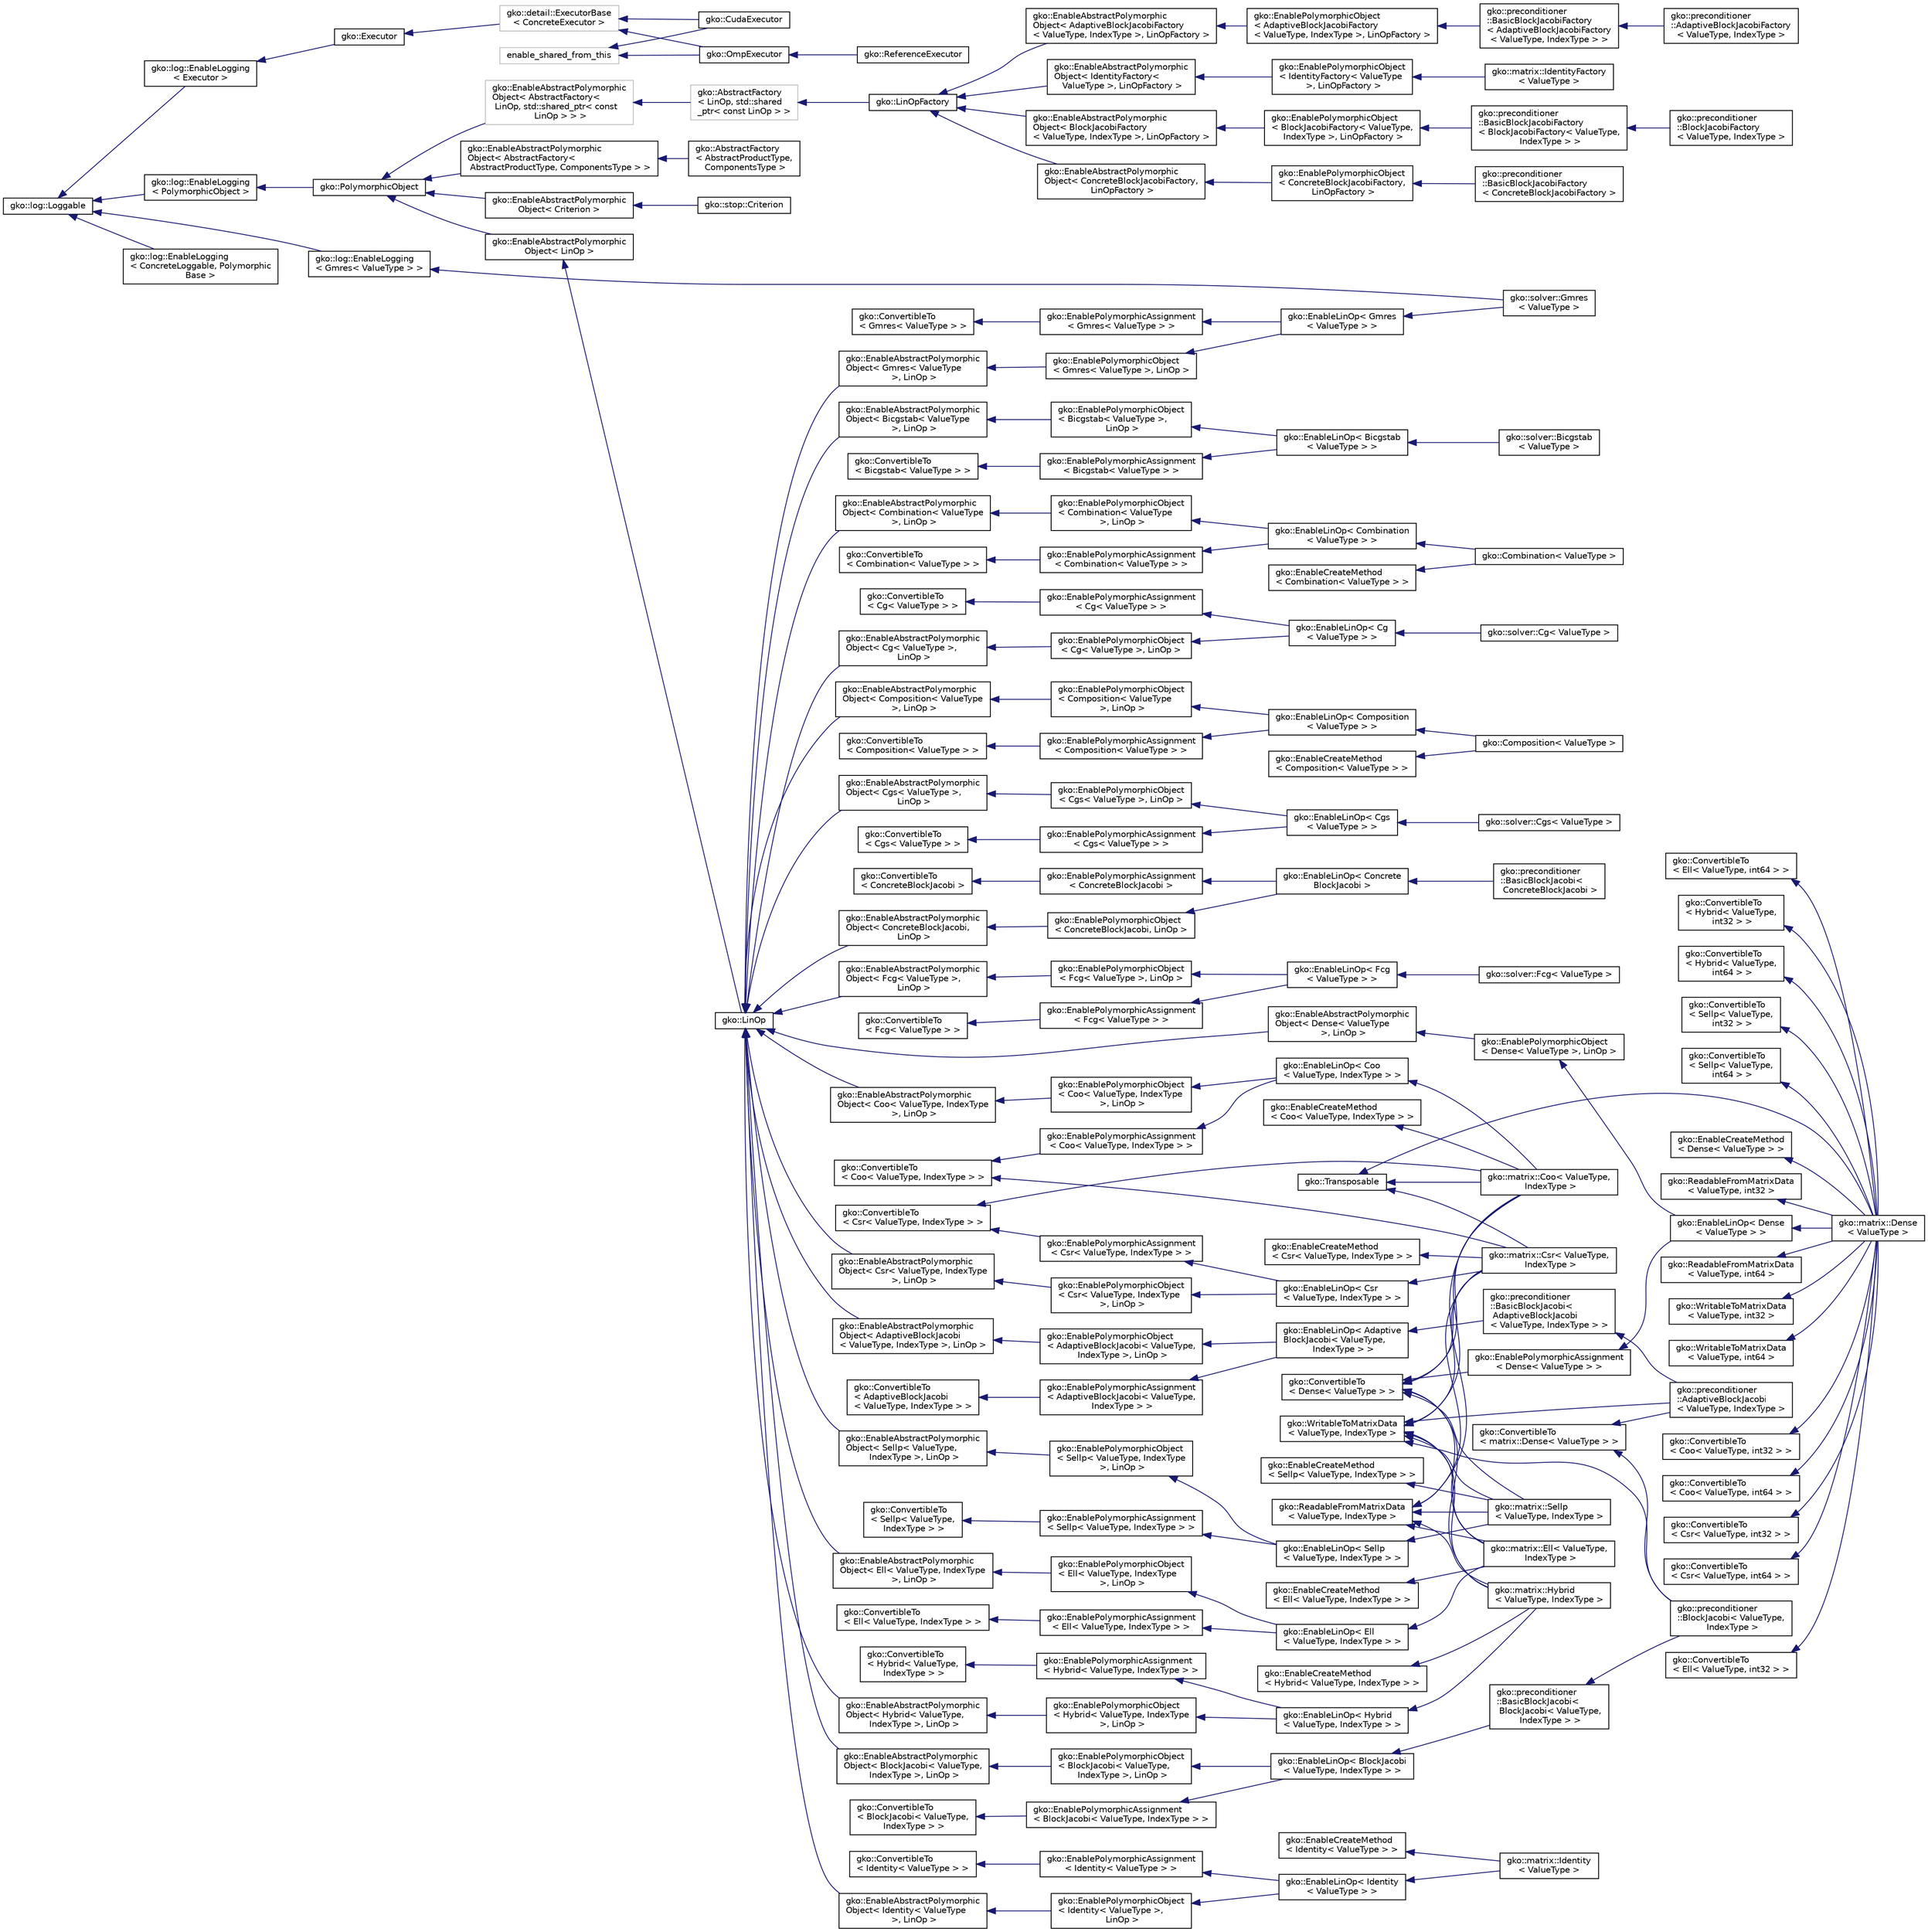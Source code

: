 digraph "Graphical Class Hierarchy"
{
 // INTERACTIVE_SVG=YES
  edge [fontname="Helvetica",fontsize="10",labelfontname="Helvetica",labelfontsize="10"];
  node [fontname="Helvetica",fontsize="10",shape=record];
  rankdir="LR";
  Node1 [label="gko::ConvertibleTo\l\< AdaptiveBlockJacobi\l\< ValueType, IndexType \> \>",height=0.2,width=0.4,color="black", fillcolor="white", style="filled",URL="$classgko_1_1ConvertibleTo.html"];
  Node1 -> Node2 [dir="back",color="midnightblue",fontsize="10",style="solid",fontname="Helvetica"];
  Node2 [label="gko::EnablePolymorphicAssignment\l\< AdaptiveBlockJacobi\< ValueType,\l IndexType \> \>",height=0.2,width=0.4,color="black", fillcolor="white", style="filled",URL="$classgko_1_1EnablePolymorphicAssignment.html"];
  Node2 -> Node3 [dir="back",color="midnightblue",fontsize="10",style="solid",fontname="Helvetica"];
  Node3 [label="gko::EnableLinOp\< Adaptive\lBlockJacobi\< ValueType,\l IndexType \> \>",height=0.2,width=0.4,color="black", fillcolor="white", style="filled",URL="$classgko_1_1EnableLinOp.html"];
  Node3 -> Node4 [dir="back",color="midnightblue",fontsize="10",style="solid",fontname="Helvetica"];
  Node4 [label="gko::preconditioner\l::BasicBlockJacobi\<\l AdaptiveBlockJacobi\l\< ValueType, IndexType \> \>",height=0.2,width=0.4,color="black", fillcolor="white", style="filled",URL="$classgko_1_1preconditioner_1_1BasicBlockJacobi.html"];
  Node4 -> Node5 [dir="back",color="midnightblue",fontsize="10",style="solid",fontname="Helvetica"];
  Node5 [label="gko::preconditioner\l::AdaptiveBlockJacobi\l\< ValueType, IndexType \>",height=0.2,width=0.4,color="black", fillcolor="white", style="filled",URL="$classgko_1_1preconditioner_1_1AdaptiveBlockJacobi.html",tooltip="A block-Jacobi preconditioner is a block-diagonal linear operator, obtained by inverting the diagonal..."];
  Node6 [label="gko::ConvertibleTo\l\< Bicgstab\< ValueType \> \>",height=0.2,width=0.4,color="black", fillcolor="white", style="filled",URL="$classgko_1_1ConvertibleTo.html"];
  Node6 -> Node7 [dir="back",color="midnightblue",fontsize="10",style="solid",fontname="Helvetica"];
  Node7 [label="gko::EnablePolymorphicAssignment\l\< Bicgstab\< ValueType \> \>",height=0.2,width=0.4,color="black", fillcolor="white", style="filled",URL="$classgko_1_1EnablePolymorphicAssignment.html"];
  Node7 -> Node8 [dir="back",color="midnightblue",fontsize="10",style="solid",fontname="Helvetica"];
  Node8 [label="gko::EnableLinOp\< Bicgstab\l\< ValueType \> \>",height=0.2,width=0.4,color="black", fillcolor="white", style="filled",URL="$classgko_1_1EnableLinOp.html"];
  Node8 -> Node9 [dir="back",color="midnightblue",fontsize="10",style="solid",fontname="Helvetica"];
  Node9 [label="gko::solver::Bicgstab\l\< ValueType \>",height=0.2,width=0.4,color="black", fillcolor="white", style="filled",URL="$classgko_1_1solver_1_1Bicgstab.html",tooltip="BiCGSTAB or the Bi-Conjugate Gradient-Stabilized is a Krylov subspace solver. "];
  Node10 [label="gko::ConvertibleTo\l\< BlockJacobi\< ValueType,\l IndexType \> \>",height=0.2,width=0.4,color="black", fillcolor="white", style="filled",URL="$classgko_1_1ConvertibleTo.html"];
  Node10 -> Node11 [dir="back",color="midnightblue",fontsize="10",style="solid",fontname="Helvetica"];
  Node11 [label="gko::EnablePolymorphicAssignment\l\< BlockJacobi\< ValueType, IndexType \> \>",height=0.2,width=0.4,color="black", fillcolor="white", style="filled",URL="$classgko_1_1EnablePolymorphicAssignment.html"];
  Node11 -> Node12 [dir="back",color="midnightblue",fontsize="10",style="solid",fontname="Helvetica"];
  Node12 [label="gko::EnableLinOp\< BlockJacobi\l\< ValueType, IndexType \> \>",height=0.2,width=0.4,color="black", fillcolor="white", style="filled",URL="$classgko_1_1EnableLinOp.html"];
  Node12 -> Node13 [dir="back",color="midnightblue",fontsize="10",style="solid",fontname="Helvetica"];
  Node13 [label="gko::preconditioner\l::BasicBlockJacobi\<\l BlockJacobi\< ValueType,\l IndexType \> \>",height=0.2,width=0.4,color="black", fillcolor="white", style="filled",URL="$classgko_1_1preconditioner_1_1BasicBlockJacobi.html"];
  Node13 -> Node14 [dir="back",color="midnightblue",fontsize="10",style="solid",fontname="Helvetica"];
  Node14 [label="gko::preconditioner\l::BlockJacobi\< ValueType,\l IndexType \>",height=0.2,width=0.4,color="black", fillcolor="white", style="filled",URL="$classgko_1_1preconditioner_1_1BlockJacobi.html",tooltip="A block-Jacobi preconditioner is a block-diagonal linear operator, obtained by inverting the diagonal..."];
  Node15 [label="gko::ConvertibleTo\l\< Cg\< ValueType \> \>",height=0.2,width=0.4,color="black", fillcolor="white", style="filled",URL="$classgko_1_1ConvertibleTo.html"];
  Node15 -> Node16 [dir="back",color="midnightblue",fontsize="10",style="solid",fontname="Helvetica"];
  Node16 [label="gko::EnablePolymorphicAssignment\l\< Cg\< ValueType \> \>",height=0.2,width=0.4,color="black", fillcolor="white", style="filled",URL="$classgko_1_1EnablePolymorphicAssignment.html"];
  Node16 -> Node17 [dir="back",color="midnightblue",fontsize="10",style="solid",fontname="Helvetica"];
  Node17 [label="gko::EnableLinOp\< Cg\l\< ValueType \> \>",height=0.2,width=0.4,color="black", fillcolor="white", style="filled",URL="$classgko_1_1EnableLinOp.html"];
  Node17 -> Node18 [dir="back",color="midnightblue",fontsize="10",style="solid",fontname="Helvetica"];
  Node18 [label="gko::solver::Cg\< ValueType \>",height=0.2,width=0.4,color="black", fillcolor="white", style="filled",URL="$classgko_1_1solver_1_1Cg.html",tooltip="CG or the conjugate gradient method is an iterative type Krylov subspace method which is suitable for..."];
  Node19 [label="gko::ConvertibleTo\l\< Cgs\< ValueType \> \>",height=0.2,width=0.4,color="black", fillcolor="white", style="filled",URL="$classgko_1_1ConvertibleTo.html"];
  Node19 -> Node20 [dir="back",color="midnightblue",fontsize="10",style="solid",fontname="Helvetica"];
  Node20 [label="gko::EnablePolymorphicAssignment\l\< Cgs\< ValueType \> \>",height=0.2,width=0.4,color="black", fillcolor="white", style="filled",URL="$classgko_1_1EnablePolymorphicAssignment.html"];
  Node20 -> Node21 [dir="back",color="midnightblue",fontsize="10",style="solid",fontname="Helvetica"];
  Node21 [label="gko::EnableLinOp\< Cgs\l\< ValueType \> \>",height=0.2,width=0.4,color="black", fillcolor="white", style="filled",URL="$classgko_1_1EnableLinOp.html"];
  Node21 -> Node22 [dir="back",color="midnightblue",fontsize="10",style="solid",fontname="Helvetica"];
  Node22 [label="gko::solver::Cgs\< ValueType \>",height=0.2,width=0.4,color="black", fillcolor="white", style="filled",URL="$classgko_1_1solver_1_1Cgs.html",tooltip="CGS or the conjugate gradient square method is an iterative type Krylov subspace method which is suit..."];
  Node23 [label="gko::ConvertibleTo\l\< Combination\< ValueType \> \>",height=0.2,width=0.4,color="black", fillcolor="white", style="filled",URL="$classgko_1_1ConvertibleTo.html"];
  Node23 -> Node24 [dir="back",color="midnightblue",fontsize="10",style="solid",fontname="Helvetica"];
  Node24 [label="gko::EnablePolymorphicAssignment\l\< Combination\< ValueType \> \>",height=0.2,width=0.4,color="black", fillcolor="white", style="filled",URL="$classgko_1_1EnablePolymorphicAssignment.html"];
  Node24 -> Node25 [dir="back",color="midnightblue",fontsize="10",style="solid",fontname="Helvetica"];
  Node25 [label="gko::EnableLinOp\< Combination\l\< ValueType \> \>",height=0.2,width=0.4,color="black", fillcolor="white", style="filled",URL="$classgko_1_1EnableLinOp.html"];
  Node25 -> Node26 [dir="back",color="midnightblue",fontsize="10",style="solid",fontname="Helvetica"];
  Node26 [label="gko::Combination\< ValueType \>",height=0.2,width=0.4,color="black", fillcolor="white", style="filled",URL="$classgko_1_1Combination.html",tooltip="The Combination class can be used to construct a linear combination of multiple linear operators `c1 ..."];
  Node27 [label="gko::ConvertibleTo\l\< Composition\< ValueType \> \>",height=0.2,width=0.4,color="black", fillcolor="white", style="filled",URL="$classgko_1_1ConvertibleTo.html"];
  Node27 -> Node28 [dir="back",color="midnightblue",fontsize="10",style="solid",fontname="Helvetica"];
  Node28 [label="gko::EnablePolymorphicAssignment\l\< Composition\< ValueType \> \>",height=0.2,width=0.4,color="black", fillcolor="white", style="filled",URL="$classgko_1_1EnablePolymorphicAssignment.html"];
  Node28 -> Node29 [dir="back",color="midnightblue",fontsize="10",style="solid",fontname="Helvetica"];
  Node29 [label="gko::EnableLinOp\< Composition\l\< ValueType \> \>",height=0.2,width=0.4,color="black", fillcolor="white", style="filled",URL="$classgko_1_1EnableLinOp.html"];
  Node29 -> Node30 [dir="back",color="midnightblue",fontsize="10",style="solid",fontname="Helvetica"];
  Node30 [label="gko::Composition\< ValueType \>",height=0.2,width=0.4,color="black", fillcolor="white", style="filled",URL="$classgko_1_1Composition.html",tooltip="The Composition class can be used to compose linear operators op1, op2, ..., opn and obtain the opera..."];
  Node31 [label="gko::ConvertibleTo\l\< ConcreteBlockJacobi \>",height=0.2,width=0.4,color="black", fillcolor="white", style="filled",URL="$classgko_1_1ConvertibleTo.html"];
  Node31 -> Node32 [dir="back",color="midnightblue",fontsize="10",style="solid",fontname="Helvetica"];
  Node32 [label="gko::EnablePolymorphicAssignment\l\< ConcreteBlockJacobi \>",height=0.2,width=0.4,color="black", fillcolor="white", style="filled",URL="$classgko_1_1EnablePolymorphicAssignment.html"];
  Node32 -> Node33 [dir="back",color="midnightblue",fontsize="10",style="solid",fontname="Helvetica"];
  Node33 [label="gko::EnableLinOp\< Concrete\lBlockJacobi \>",height=0.2,width=0.4,color="black", fillcolor="white", style="filled",URL="$classgko_1_1EnableLinOp.html"];
  Node33 -> Node34 [dir="back",color="midnightblue",fontsize="10",style="solid",fontname="Helvetica"];
  Node34 [label="gko::preconditioner\l::BasicBlockJacobi\<\l ConcreteBlockJacobi \>",height=0.2,width=0.4,color="black", fillcolor="white", style="filled",URL="$classgko_1_1preconditioner_1_1BasicBlockJacobi.html",tooltip="This is an intermediate class which implements common methods of block-Jacobi preconditioners. "];
  Node35 [label="gko::ConvertibleTo\l\< Coo\< ValueType, IndexType \> \>",height=0.2,width=0.4,color="black", fillcolor="white", style="filled",URL="$classgko_1_1ConvertibleTo.html"];
  Node35 -> Node36 [dir="back",color="midnightblue",fontsize="10",style="solid",fontname="Helvetica"];
  Node36 [label="gko::EnablePolymorphicAssignment\l\< Coo\< ValueType, IndexType \> \>",height=0.2,width=0.4,color="black", fillcolor="white", style="filled",URL="$classgko_1_1EnablePolymorphicAssignment.html"];
  Node36 -> Node37 [dir="back",color="midnightblue",fontsize="10",style="solid",fontname="Helvetica"];
  Node37 [label="gko::EnableLinOp\< Coo\l\< ValueType, IndexType \> \>",height=0.2,width=0.4,color="black", fillcolor="white", style="filled",URL="$classgko_1_1EnableLinOp.html"];
  Node37 -> Node38 [dir="back",color="midnightblue",fontsize="10",style="solid",fontname="Helvetica"];
  Node38 [label="gko::matrix::Coo\< ValueType,\l IndexType \>",height=0.2,width=0.4,color="black", fillcolor="white", style="filled",URL="$classgko_1_1matrix_1_1Coo.html",tooltip="COO stores a matrix in the coordinate matrix format. "];
  Node35 -> Node39 [dir="back",color="midnightblue",fontsize="10",style="solid",fontname="Helvetica"];
  Node39 [label="gko::matrix::Csr\< ValueType,\l IndexType \>",height=0.2,width=0.4,color="black", fillcolor="white", style="filled",URL="$classgko_1_1matrix_1_1Csr.html",tooltip="CSR is a matrix format which stores only the nonzero coefficients by compressing each row of the matr..."];
  Node40 [label="gko::ConvertibleTo\l\< Coo\< ValueType, int32 \> \>",height=0.2,width=0.4,color="black", fillcolor="white", style="filled",URL="$classgko_1_1ConvertibleTo.html"];
  Node40 -> Node41 [dir="back",color="midnightblue",fontsize="10",style="solid",fontname="Helvetica"];
  Node41 [label="gko::matrix::Dense\l\< ValueType \>",height=0.2,width=0.4,color="black", fillcolor="white", style="filled",URL="$classgko_1_1matrix_1_1Dense.html",tooltip="Dense is a matrix format which explicitly stores all values of the matrix. "];
  Node42 [label="gko::ConvertibleTo\l\< Coo\< ValueType, int64 \> \>",height=0.2,width=0.4,color="black", fillcolor="white", style="filled",URL="$classgko_1_1ConvertibleTo.html"];
  Node42 -> Node41 [dir="back",color="midnightblue",fontsize="10",style="solid",fontname="Helvetica"];
  Node43 [label="gko::ConvertibleTo\l\< Csr\< ValueType, IndexType \> \>",height=0.2,width=0.4,color="black", fillcolor="white", style="filled",URL="$classgko_1_1ConvertibleTo.html"];
  Node43 -> Node44 [dir="back",color="midnightblue",fontsize="10",style="solid",fontname="Helvetica"];
  Node44 [label="gko::EnablePolymorphicAssignment\l\< Csr\< ValueType, IndexType \> \>",height=0.2,width=0.4,color="black", fillcolor="white", style="filled",URL="$classgko_1_1EnablePolymorphicAssignment.html"];
  Node44 -> Node45 [dir="back",color="midnightblue",fontsize="10",style="solid",fontname="Helvetica"];
  Node45 [label="gko::EnableLinOp\< Csr\l\< ValueType, IndexType \> \>",height=0.2,width=0.4,color="black", fillcolor="white", style="filled",URL="$classgko_1_1EnableLinOp.html"];
  Node45 -> Node39 [dir="back",color="midnightblue",fontsize="10",style="solid",fontname="Helvetica"];
  Node43 -> Node38 [dir="back",color="midnightblue",fontsize="10",style="solid",fontname="Helvetica"];
  Node46 [label="gko::ConvertibleTo\l\< Csr\< ValueType, int32 \> \>",height=0.2,width=0.4,color="black", fillcolor="white", style="filled",URL="$classgko_1_1ConvertibleTo.html"];
  Node46 -> Node41 [dir="back",color="midnightblue",fontsize="10",style="solid",fontname="Helvetica"];
  Node47 [label="gko::ConvertibleTo\l\< Csr\< ValueType, int64 \> \>",height=0.2,width=0.4,color="black", fillcolor="white", style="filled",URL="$classgko_1_1ConvertibleTo.html"];
  Node47 -> Node41 [dir="back",color="midnightblue",fontsize="10",style="solid",fontname="Helvetica"];
  Node48 [label="gko::ConvertibleTo\l\< Dense\< ValueType \> \>",height=0.2,width=0.4,color="black", fillcolor="white", style="filled",URL="$classgko_1_1ConvertibleTo.html"];
  Node48 -> Node49 [dir="back",color="midnightblue",fontsize="10",style="solid",fontname="Helvetica"];
  Node49 [label="gko::EnablePolymorphicAssignment\l\< Dense\< ValueType \> \>",height=0.2,width=0.4,color="black", fillcolor="white", style="filled",URL="$classgko_1_1EnablePolymorphicAssignment.html"];
  Node49 -> Node50 [dir="back",color="midnightblue",fontsize="10",style="solid",fontname="Helvetica"];
  Node50 [label="gko::EnableLinOp\< Dense\l\< ValueType \> \>",height=0.2,width=0.4,color="black", fillcolor="white", style="filled",URL="$classgko_1_1EnableLinOp.html"];
  Node50 -> Node41 [dir="back",color="midnightblue",fontsize="10",style="solid",fontname="Helvetica"];
  Node48 -> Node38 [dir="back",color="midnightblue",fontsize="10",style="solid",fontname="Helvetica"];
  Node48 -> Node39 [dir="back",color="midnightblue",fontsize="10",style="solid",fontname="Helvetica"];
  Node48 -> Node51 [dir="back",color="midnightblue",fontsize="10",style="solid",fontname="Helvetica"];
  Node51 [label="gko::matrix::Ell\< ValueType,\l IndexType \>",height=0.2,width=0.4,color="black", fillcolor="white", style="filled",URL="$classgko_1_1matrix_1_1Ell.html",tooltip="ELL is a matrix format where stride with explicit zeros is used such that all rows have the same numb..."];
  Node48 -> Node52 [dir="back",color="midnightblue",fontsize="10",style="solid",fontname="Helvetica"];
  Node52 [label="gko::matrix::Hybrid\l\< ValueType, IndexType \>",height=0.2,width=0.4,color="black", fillcolor="white", style="filled",URL="$classgko_1_1matrix_1_1Hybrid.html",tooltip="HYBRID is a matrix format which splits the matrix into ELLPACK and COO format. "];
  Node48 -> Node53 [dir="back",color="midnightblue",fontsize="10",style="solid",fontname="Helvetica"];
  Node53 [label="gko::matrix::Sellp\l\< ValueType, IndexType \>",height=0.2,width=0.4,color="black", fillcolor="white", style="filled",URL="$classgko_1_1matrix_1_1Sellp.html",tooltip="SELL-P is a matrix format similar to ELL format. "];
  Node54 [label="gko::ConvertibleTo\l\< Ell\< ValueType, IndexType \> \>",height=0.2,width=0.4,color="black", fillcolor="white", style="filled",URL="$classgko_1_1ConvertibleTo.html"];
  Node54 -> Node55 [dir="back",color="midnightblue",fontsize="10",style="solid",fontname="Helvetica"];
  Node55 [label="gko::EnablePolymorphicAssignment\l\< Ell\< ValueType, IndexType \> \>",height=0.2,width=0.4,color="black", fillcolor="white", style="filled",URL="$classgko_1_1EnablePolymorphicAssignment.html"];
  Node55 -> Node56 [dir="back",color="midnightblue",fontsize="10",style="solid",fontname="Helvetica"];
  Node56 [label="gko::EnableLinOp\< Ell\l\< ValueType, IndexType \> \>",height=0.2,width=0.4,color="black", fillcolor="white", style="filled",URL="$classgko_1_1EnableLinOp.html"];
  Node56 -> Node51 [dir="back",color="midnightblue",fontsize="10",style="solid",fontname="Helvetica"];
  Node57 [label="gko::ConvertibleTo\l\< Ell\< ValueType, int32 \> \>",height=0.2,width=0.4,color="black", fillcolor="white", style="filled",URL="$classgko_1_1ConvertibleTo.html"];
  Node57 -> Node41 [dir="back",color="midnightblue",fontsize="10",style="solid",fontname="Helvetica"];
  Node58 [label="gko::ConvertibleTo\l\< Ell\< ValueType, int64 \> \>",height=0.2,width=0.4,color="black", fillcolor="white", style="filled",URL="$classgko_1_1ConvertibleTo.html"];
  Node58 -> Node41 [dir="back",color="midnightblue",fontsize="10",style="solid",fontname="Helvetica"];
  Node59 [label="gko::ConvertibleTo\l\< Fcg\< ValueType \> \>",height=0.2,width=0.4,color="black", fillcolor="white", style="filled",URL="$classgko_1_1ConvertibleTo.html"];
  Node59 -> Node60 [dir="back",color="midnightblue",fontsize="10",style="solid",fontname="Helvetica"];
  Node60 [label="gko::EnablePolymorphicAssignment\l\< Fcg\< ValueType \> \>",height=0.2,width=0.4,color="black", fillcolor="white", style="filled",URL="$classgko_1_1EnablePolymorphicAssignment.html"];
  Node60 -> Node61 [dir="back",color="midnightblue",fontsize="10",style="solid",fontname="Helvetica"];
  Node61 [label="gko::EnableLinOp\< Fcg\l\< ValueType \> \>",height=0.2,width=0.4,color="black", fillcolor="white", style="filled",URL="$classgko_1_1EnableLinOp.html"];
  Node61 -> Node62 [dir="back",color="midnightblue",fontsize="10",style="solid",fontname="Helvetica"];
  Node62 [label="gko::solver::Fcg\< ValueType \>",height=0.2,width=0.4,color="black", fillcolor="white", style="filled",URL="$classgko_1_1solver_1_1Fcg.html",tooltip="FCG or the flexible conjugate gradient method is an iterative type Krylov subspace method which is su..."];
  Node63 [label="gko::ConvertibleTo\l\< Gmres\< ValueType \> \>",height=0.2,width=0.4,color="black", fillcolor="white", style="filled",URL="$classgko_1_1ConvertibleTo.html"];
  Node63 -> Node64 [dir="back",color="midnightblue",fontsize="10",style="solid",fontname="Helvetica"];
  Node64 [label="gko::EnablePolymorphicAssignment\l\< Gmres\< ValueType \> \>",height=0.2,width=0.4,color="black", fillcolor="white", style="filled",URL="$classgko_1_1EnablePolymorphicAssignment.html"];
  Node64 -> Node65 [dir="back",color="midnightblue",fontsize="10",style="solid",fontname="Helvetica"];
  Node65 [label="gko::EnableLinOp\< Gmres\l\< ValueType \> \>",height=0.2,width=0.4,color="black", fillcolor="white", style="filled",URL="$classgko_1_1EnableLinOp.html"];
  Node65 -> Node66 [dir="back",color="midnightblue",fontsize="10",style="solid",fontname="Helvetica"];
  Node66 [label="gko::solver::Gmres\l\< ValueType \>",height=0.2,width=0.4,color="black", fillcolor="white", style="filled",URL="$classgko_1_1solver_1_1Gmres.html",tooltip="GMRES or the generalized minimal residual method is an iterative type Krylov subspace method which is..."];
  Node67 [label="gko::ConvertibleTo\l\< Hybrid\< ValueType,\l IndexType \> \>",height=0.2,width=0.4,color="black", fillcolor="white", style="filled",URL="$classgko_1_1ConvertibleTo.html"];
  Node67 -> Node68 [dir="back",color="midnightblue",fontsize="10",style="solid",fontname="Helvetica"];
  Node68 [label="gko::EnablePolymorphicAssignment\l\< Hybrid\< ValueType, IndexType \> \>",height=0.2,width=0.4,color="black", fillcolor="white", style="filled",URL="$classgko_1_1EnablePolymorphicAssignment.html"];
  Node68 -> Node69 [dir="back",color="midnightblue",fontsize="10",style="solid",fontname="Helvetica"];
  Node69 [label="gko::EnableLinOp\< Hybrid\l\< ValueType, IndexType \> \>",height=0.2,width=0.4,color="black", fillcolor="white", style="filled",URL="$classgko_1_1EnableLinOp.html"];
  Node69 -> Node52 [dir="back",color="midnightblue",fontsize="10",style="solid",fontname="Helvetica"];
  Node70 [label="gko::ConvertibleTo\l\< Hybrid\< ValueType,\l int32 \> \>",height=0.2,width=0.4,color="black", fillcolor="white", style="filled",URL="$classgko_1_1ConvertibleTo.html"];
  Node70 -> Node41 [dir="back",color="midnightblue",fontsize="10",style="solid",fontname="Helvetica"];
  Node71 [label="gko::ConvertibleTo\l\< Hybrid\< ValueType,\l int64 \> \>",height=0.2,width=0.4,color="black", fillcolor="white", style="filled",URL="$classgko_1_1ConvertibleTo.html"];
  Node71 -> Node41 [dir="back",color="midnightblue",fontsize="10",style="solid",fontname="Helvetica"];
  Node72 [label="gko::ConvertibleTo\l\< Identity\< ValueType \> \>",height=0.2,width=0.4,color="black", fillcolor="white", style="filled",URL="$classgko_1_1ConvertibleTo.html"];
  Node72 -> Node73 [dir="back",color="midnightblue",fontsize="10",style="solid",fontname="Helvetica"];
  Node73 [label="gko::EnablePolymorphicAssignment\l\< Identity\< ValueType \> \>",height=0.2,width=0.4,color="black", fillcolor="white", style="filled",URL="$classgko_1_1EnablePolymorphicAssignment.html"];
  Node73 -> Node74 [dir="back",color="midnightblue",fontsize="10",style="solid",fontname="Helvetica"];
  Node74 [label="gko::EnableLinOp\< Identity\l\< ValueType \> \>",height=0.2,width=0.4,color="black", fillcolor="white", style="filled",URL="$classgko_1_1EnableLinOp.html"];
  Node74 -> Node75 [dir="back",color="midnightblue",fontsize="10",style="solid",fontname="Helvetica"];
  Node75 [label="gko::matrix::Identity\l\< ValueType \>",height=0.2,width=0.4,color="black", fillcolor="white", style="filled",URL="$classgko_1_1matrix_1_1Identity.html",tooltip="This class is a utility which efficiently implements the identity matrix (a linear operator which map..."];
  Node76 [label="gko::ConvertibleTo\l\< matrix::Dense\< ValueType \> \>",height=0.2,width=0.4,color="black", fillcolor="white", style="filled",URL="$classgko_1_1ConvertibleTo.html"];
  Node76 -> Node5 [dir="back",color="midnightblue",fontsize="10",style="solid",fontname="Helvetica"];
  Node76 -> Node14 [dir="back",color="midnightblue",fontsize="10",style="solid",fontname="Helvetica"];
  Node77 [label="gko::ConvertibleTo\l\< Sellp\< ValueType,\l IndexType \> \>",height=0.2,width=0.4,color="black", fillcolor="white", style="filled",URL="$classgko_1_1ConvertibleTo.html"];
  Node77 -> Node78 [dir="back",color="midnightblue",fontsize="10",style="solid",fontname="Helvetica"];
  Node78 [label="gko::EnablePolymorphicAssignment\l\< Sellp\< ValueType, IndexType \> \>",height=0.2,width=0.4,color="black", fillcolor="white", style="filled",URL="$classgko_1_1EnablePolymorphicAssignment.html"];
  Node78 -> Node79 [dir="back",color="midnightblue",fontsize="10",style="solid",fontname="Helvetica"];
  Node79 [label="gko::EnableLinOp\< Sellp\l\< ValueType, IndexType \> \>",height=0.2,width=0.4,color="black", fillcolor="white", style="filled",URL="$classgko_1_1EnableLinOp.html"];
  Node79 -> Node53 [dir="back",color="midnightblue",fontsize="10",style="solid",fontname="Helvetica"];
  Node80 [label="gko::ConvertibleTo\l\< Sellp\< ValueType,\l int32 \> \>",height=0.2,width=0.4,color="black", fillcolor="white", style="filled",URL="$classgko_1_1ConvertibleTo.html"];
  Node80 -> Node41 [dir="back",color="midnightblue",fontsize="10",style="solid",fontname="Helvetica"];
  Node81 [label="gko::ConvertibleTo\l\< Sellp\< ValueType,\l int64 \> \>",height=0.2,width=0.4,color="black", fillcolor="white", style="filled",URL="$classgko_1_1ConvertibleTo.html"];
  Node81 -> Node41 [dir="back",color="midnightblue",fontsize="10",style="solid",fontname="Helvetica"];
  Node82 [label="enable_shared_from_this",height=0.2,width=0.4,color="grey75", fillcolor="white", style="filled"];
  Node82 -> Node83 [dir="back",color="midnightblue",fontsize="10",style="solid",fontname="Helvetica"];
  Node83 [label="gko::CudaExecutor",height=0.2,width=0.4,color="black", fillcolor="white", style="filled",URL="$classgko_1_1CudaExecutor.html",tooltip="This is the Executor subclass which represents the CUDA device. "];
  Node82 -> Node84 [dir="back",color="midnightblue",fontsize="10",style="solid",fontname="Helvetica"];
  Node84 [label="gko::OmpExecutor",height=0.2,width=0.4,color="black", fillcolor="white", style="filled",URL="$classgko_1_1OmpExecutor.html",tooltip="This is the Executor subclass which represents the OpenMP device (typically CPU). ..."];
  Node84 -> Node85 [dir="back",color="midnightblue",fontsize="10",style="solid",fontname="Helvetica"];
  Node85 [label="gko::ReferenceExecutor",height=0.2,width=0.4,color="black", fillcolor="white", style="filled",URL="$classgko_1_1ReferenceExecutor.html",tooltip="This is a specialization of the OmpExecutor, which runs the reference implementations of the kernels ..."];
  Node86 [label="gko::EnableCreateMethod\l\< Combination\< ValueType \> \>",height=0.2,width=0.4,color="black", fillcolor="white", style="filled",URL="$classgko_1_1EnableCreateMethod.html"];
  Node86 -> Node26 [dir="back",color="midnightblue",fontsize="10",style="solid",fontname="Helvetica"];
  Node87 [label="gko::EnableCreateMethod\l\< Composition\< ValueType \> \>",height=0.2,width=0.4,color="black", fillcolor="white", style="filled",URL="$classgko_1_1EnableCreateMethod.html"];
  Node87 -> Node30 [dir="back",color="midnightblue",fontsize="10",style="solid",fontname="Helvetica"];
  Node88 [label="gko::EnableCreateMethod\l\< Coo\< ValueType, IndexType \> \>",height=0.2,width=0.4,color="black", fillcolor="white", style="filled",URL="$classgko_1_1EnableCreateMethod.html"];
  Node88 -> Node38 [dir="back",color="midnightblue",fontsize="10",style="solid",fontname="Helvetica"];
  Node89 [label="gko::EnableCreateMethod\l\< Csr\< ValueType, IndexType \> \>",height=0.2,width=0.4,color="black", fillcolor="white", style="filled",URL="$classgko_1_1EnableCreateMethod.html"];
  Node89 -> Node39 [dir="back",color="midnightblue",fontsize="10",style="solid",fontname="Helvetica"];
  Node90 [label="gko::EnableCreateMethod\l\< Dense\< ValueType \> \>",height=0.2,width=0.4,color="black", fillcolor="white", style="filled",URL="$classgko_1_1EnableCreateMethod.html"];
  Node90 -> Node41 [dir="back",color="midnightblue",fontsize="10",style="solid",fontname="Helvetica"];
  Node91 [label="gko::EnableCreateMethod\l\< Ell\< ValueType, IndexType \> \>",height=0.2,width=0.4,color="black", fillcolor="white", style="filled",URL="$classgko_1_1EnableCreateMethod.html"];
  Node91 -> Node51 [dir="back",color="midnightblue",fontsize="10",style="solid",fontname="Helvetica"];
  Node92 [label="gko::EnableCreateMethod\l\< Hybrid\< ValueType, IndexType \> \>",height=0.2,width=0.4,color="black", fillcolor="white", style="filled",URL="$classgko_1_1EnableCreateMethod.html"];
  Node92 -> Node52 [dir="back",color="midnightblue",fontsize="10",style="solid",fontname="Helvetica"];
  Node93 [label="gko::EnableCreateMethod\l\< Identity\< ValueType \> \>",height=0.2,width=0.4,color="black", fillcolor="white", style="filled",URL="$classgko_1_1EnableCreateMethod.html"];
  Node93 -> Node75 [dir="back",color="midnightblue",fontsize="10",style="solid",fontname="Helvetica"];
  Node94 [label="gko::EnableCreateMethod\l\< Sellp\< ValueType, IndexType \> \>",height=0.2,width=0.4,color="black", fillcolor="white", style="filled",URL="$classgko_1_1EnableCreateMethod.html"];
  Node94 -> Node53 [dir="back",color="midnightblue",fontsize="10",style="solid",fontname="Helvetica"];
  Node95 [label="gko::log::Loggable",height=0.2,width=0.4,color="black", fillcolor="white", style="filled",URL="$classgko_1_1log_1_1Loggable.html",tooltip="Loggable class is an interface which should be implemented by classes wanting to support logging..."];
  Node95 -> Node96 [dir="back",color="midnightblue",fontsize="10",style="solid",fontname="Helvetica"];
  Node96 [label="gko::log::EnableLogging\l\< Executor \>",height=0.2,width=0.4,color="black", fillcolor="white", style="filled",URL="$classgko_1_1log_1_1EnableLogging.html"];
  Node96 -> Node97 [dir="back",color="midnightblue",fontsize="10",style="solid",fontname="Helvetica"];
  Node97 [label="gko::Executor",height=0.2,width=0.4,color="black", fillcolor="white", style="filled",URL="$classgko_1_1Executor.html",tooltip="The first step in using the Ginkgo library consists of creating an executor. "];
  Node97 -> Node98 [dir="back",color="midnightblue",fontsize="10",style="solid",fontname="Helvetica"];
  Node98 [label="gko::detail::ExecutorBase\l\< ConcreteExecutor \>",height=0.2,width=0.4,color="grey75", fillcolor="white", style="filled"];
  Node98 -> Node83 [dir="back",color="midnightblue",fontsize="10",style="solid",fontname="Helvetica"];
  Node98 -> Node84 [dir="back",color="midnightblue",fontsize="10",style="solid",fontname="Helvetica"];
  Node95 -> Node99 [dir="back",color="midnightblue",fontsize="10",style="solid",fontname="Helvetica"];
  Node99 [label="gko::log::EnableLogging\l\< Gmres\< ValueType \> \>",height=0.2,width=0.4,color="black", fillcolor="white", style="filled",URL="$classgko_1_1log_1_1EnableLogging.html"];
  Node99 -> Node66 [dir="back",color="midnightblue",fontsize="10",style="solid",fontname="Helvetica"];
  Node95 -> Node100 [dir="back",color="midnightblue",fontsize="10",style="solid",fontname="Helvetica"];
  Node100 [label="gko::log::EnableLogging\l\< PolymorphicObject \>",height=0.2,width=0.4,color="black", fillcolor="white", style="filled",URL="$classgko_1_1log_1_1EnableLogging.html"];
  Node100 -> Node101 [dir="back",color="midnightblue",fontsize="10",style="solid",fontname="Helvetica"];
  Node101 [label="gko::PolymorphicObject",height=0.2,width=0.4,color="black", fillcolor="white", style="filled",URL="$classgko_1_1PolymorphicObject.html",tooltip="A PolymorphicObject is the abstract base for all \"heavy\" objects in Ginkgo that behave polymorphicall..."];
  Node101 -> Node102 [dir="back",color="midnightblue",fontsize="10",style="solid",fontname="Helvetica"];
  Node102 [label="gko::EnableAbstractPolymorphic\lObject\< AbstractFactory\<\l AbstractProductType, ComponentsType \> \>",height=0.2,width=0.4,color="black", fillcolor="white", style="filled",URL="$classgko_1_1EnableAbstractPolymorphicObject.html"];
  Node102 -> Node103 [dir="back",color="midnightblue",fontsize="10",style="solid",fontname="Helvetica"];
  Node103 [label="gko::AbstractFactory\l\< AbstractProductType,\l ComponentsType \>",height=0.2,width=0.4,color="black", fillcolor="white", style="filled",URL="$classgko_1_1AbstractFactory.html",tooltip="The AbstractFactory is a generic interface template that enables easy implementation of the abstract ..."];
  Node101 -> Node104 [dir="back",color="midnightblue",fontsize="10",style="solid",fontname="Helvetica"];
  Node104 [label="gko::EnableAbstractPolymorphic\lObject\< AbstractFactory\<\l LinOp, std::shared_ptr\< const\l LinOp \> \> \>",height=0.2,width=0.4,color="grey75", fillcolor="white", style="filled"];
  Node104 -> Node105 [dir="back",color="midnightblue",fontsize="10",style="solid",fontname="Helvetica"];
  Node105 [label="gko::AbstractFactory\l\< LinOp, std::shared\l_ptr\< const LinOp \> \>",height=0.2,width=0.4,color="grey75", fillcolor="white", style="filled"];
  Node105 -> Node106 [dir="back",color="midnightblue",fontsize="10",style="solid",fontname="Helvetica"];
  Node106 [label="gko::LinOpFactory",height=0.2,width=0.4,color="black", fillcolor="white", style="filled",URL="$classgko_1_1LinOpFactory.html",tooltip="A LinOpFactory represents a higher order mapping which transforms one linear operator into another..."];
  Node106 -> Node107 [dir="back",color="midnightblue",fontsize="10",style="solid",fontname="Helvetica"];
  Node107 [label="gko::EnableAbstractPolymorphic\lObject\< AdaptiveBlockJacobiFactory\l\< ValueType, IndexType \>, LinOpFactory \>",height=0.2,width=0.4,color="black", fillcolor="white", style="filled",URL="$classgko_1_1EnableAbstractPolymorphicObject.html"];
  Node107 -> Node108 [dir="back",color="midnightblue",fontsize="10",style="solid",fontname="Helvetica"];
  Node108 [label="gko::EnablePolymorphicObject\l\< AdaptiveBlockJacobiFactory\l\< ValueType, IndexType \>, LinOpFactory \>",height=0.2,width=0.4,color="black", fillcolor="white", style="filled",URL="$classgko_1_1EnablePolymorphicObject.html"];
  Node108 -> Node109 [dir="back",color="midnightblue",fontsize="10",style="solid",fontname="Helvetica"];
  Node109 [label="gko::preconditioner\l::BasicBlockJacobiFactory\l\< AdaptiveBlockJacobiFactory\l\< ValueType, IndexType \> \>",height=0.2,width=0.4,color="black", fillcolor="white", style="filled",URL="$classgko_1_1preconditioner_1_1BasicBlockJacobiFactory.html"];
  Node109 -> Node110 [dir="back",color="midnightblue",fontsize="10",style="solid",fontname="Helvetica"];
  Node110 [label="gko::preconditioner\l::AdaptiveBlockJacobiFactory\l\< ValueType, IndexType \>",height=0.2,width=0.4,color="black", fillcolor="white", style="filled",URL="$classgko_1_1preconditioner_1_1AdaptiveBlockJacobiFactory.html",tooltip="This factory is used to create a block-Jacobi preconditioner from the operator A, by inverting the di..."];
  Node106 -> Node111 [dir="back",color="midnightblue",fontsize="10",style="solid",fontname="Helvetica"];
  Node111 [label="gko::EnableAbstractPolymorphic\lObject\< BlockJacobiFactory\l\< ValueType, IndexType \>, LinOpFactory \>",height=0.2,width=0.4,color="black", fillcolor="white", style="filled",URL="$classgko_1_1EnableAbstractPolymorphicObject.html"];
  Node111 -> Node112 [dir="back",color="midnightblue",fontsize="10",style="solid",fontname="Helvetica"];
  Node112 [label="gko::EnablePolymorphicObject\l\< BlockJacobiFactory\< ValueType,\l IndexType \>, LinOpFactory \>",height=0.2,width=0.4,color="black", fillcolor="white", style="filled",URL="$classgko_1_1EnablePolymorphicObject.html"];
  Node112 -> Node113 [dir="back",color="midnightblue",fontsize="10",style="solid",fontname="Helvetica"];
  Node113 [label="gko::preconditioner\l::BasicBlockJacobiFactory\l\< BlockJacobiFactory\< ValueType,\l IndexType \> \>",height=0.2,width=0.4,color="black", fillcolor="white", style="filled",URL="$classgko_1_1preconditioner_1_1BasicBlockJacobiFactory.html"];
  Node113 -> Node114 [dir="back",color="midnightblue",fontsize="10",style="solid",fontname="Helvetica"];
  Node114 [label="gko::preconditioner\l::BlockJacobiFactory\l\< ValueType, IndexType \>",height=0.2,width=0.4,color="black", fillcolor="white", style="filled",URL="$classgko_1_1preconditioner_1_1BlockJacobiFactory.html",tooltip="This factory is used to create a block-Jacobi preconditioner from the operator A, by inverting the di..."];
  Node106 -> Node115 [dir="back",color="midnightblue",fontsize="10",style="solid",fontname="Helvetica"];
  Node115 [label="gko::EnableAbstractPolymorphic\lObject\< ConcreteBlockJacobiFactory,\l LinOpFactory \>",height=0.2,width=0.4,color="black", fillcolor="white", style="filled",URL="$classgko_1_1EnableAbstractPolymorphicObject.html"];
  Node115 -> Node116 [dir="back",color="midnightblue",fontsize="10",style="solid",fontname="Helvetica"];
  Node116 [label="gko::EnablePolymorphicObject\l\< ConcreteBlockJacobiFactory,\l LinOpFactory \>",height=0.2,width=0.4,color="black", fillcolor="white", style="filled",URL="$classgko_1_1EnablePolymorphicObject.html"];
  Node116 -> Node117 [dir="back",color="midnightblue",fontsize="10",style="solid",fontname="Helvetica"];
  Node117 [label="gko::preconditioner\l::BasicBlockJacobiFactory\l\< ConcreteBlockJacobiFactory \>",height=0.2,width=0.4,color="black", fillcolor="white", style="filled",URL="$classgko_1_1preconditioner_1_1BasicBlockJacobiFactory.html",tooltip="This is an intermediate class which implements common methods of block-Jacobi preconditioner factorie..."];
  Node106 -> Node118 [dir="back",color="midnightblue",fontsize="10",style="solid",fontname="Helvetica"];
  Node118 [label="gko::EnableAbstractPolymorphic\lObject\< IdentityFactory\<\l ValueType \>, LinOpFactory \>",height=0.2,width=0.4,color="black", fillcolor="white", style="filled",URL="$classgko_1_1EnableAbstractPolymorphicObject.html"];
  Node118 -> Node119 [dir="back",color="midnightblue",fontsize="10",style="solid",fontname="Helvetica"];
  Node119 [label="gko::EnablePolymorphicObject\l\< IdentityFactory\< ValueType\l \>, LinOpFactory \>",height=0.2,width=0.4,color="black", fillcolor="white", style="filled",URL="$classgko_1_1EnablePolymorphicObject.html"];
  Node119 -> Node120 [dir="back",color="midnightblue",fontsize="10",style="solid",fontname="Helvetica"];
  Node120 [label="gko::matrix::IdentityFactory\l\< ValueType \>",height=0.2,width=0.4,color="black", fillcolor="white", style="filled",URL="$classgko_1_1matrix_1_1IdentityFactory.html",tooltip="This factory is a utility which can be used to generate Identity operators. "];
  Node101 -> Node121 [dir="back",color="midnightblue",fontsize="10",style="solid",fontname="Helvetica"];
  Node121 [label="gko::EnableAbstractPolymorphic\lObject\< Criterion \>",height=0.2,width=0.4,color="black", fillcolor="white", style="filled",URL="$classgko_1_1EnableAbstractPolymorphicObject.html"];
  Node121 -> Node122 [dir="back",color="midnightblue",fontsize="10",style="solid",fontname="Helvetica"];
  Node122 [label="gko::stop::Criterion",height=0.2,width=0.4,color="black", fillcolor="white", style="filled",URL="$classgko_1_1stop_1_1Criterion.html",tooltip="The Criterion class is a base class for all stopping criteria. "];
  Node101 -> Node123 [dir="back",color="midnightblue",fontsize="10",style="solid",fontname="Helvetica"];
  Node123 [label="gko::EnableAbstractPolymorphic\lObject\< LinOp \>",height=0.2,width=0.4,color="black", fillcolor="white", style="filled",URL="$classgko_1_1EnableAbstractPolymorphicObject.html"];
  Node123 -> Node124 [dir="back",color="midnightblue",fontsize="10",style="solid",fontname="Helvetica"];
  Node124 [label="gko::LinOp",height=0.2,width=0.4,color="black", fillcolor="white", style="filled",URL="$classgko_1_1LinOp.html",tooltip="The linear operator (LinOp) is a base class for all linear algebra objects in Ginkgo. "];
  Node124 -> Node125 [dir="back",color="midnightblue",fontsize="10",style="solid",fontname="Helvetica"];
  Node125 [label="gko::EnableAbstractPolymorphic\lObject\< AdaptiveBlockJacobi\l\< ValueType, IndexType \>, LinOp \>",height=0.2,width=0.4,color="black", fillcolor="white", style="filled",URL="$classgko_1_1EnableAbstractPolymorphicObject.html"];
  Node125 -> Node126 [dir="back",color="midnightblue",fontsize="10",style="solid",fontname="Helvetica"];
  Node126 [label="gko::EnablePolymorphicObject\l\< AdaptiveBlockJacobi\< ValueType,\l IndexType \>, LinOp \>",height=0.2,width=0.4,color="black", fillcolor="white", style="filled",URL="$classgko_1_1EnablePolymorphicObject.html"];
  Node126 -> Node3 [dir="back",color="midnightblue",fontsize="10",style="solid",fontname="Helvetica"];
  Node124 -> Node127 [dir="back",color="midnightblue",fontsize="10",style="solid",fontname="Helvetica"];
  Node127 [label="gko::EnableAbstractPolymorphic\lObject\< Bicgstab\< ValueType\l \>, LinOp \>",height=0.2,width=0.4,color="black", fillcolor="white", style="filled",URL="$classgko_1_1EnableAbstractPolymorphicObject.html"];
  Node127 -> Node128 [dir="back",color="midnightblue",fontsize="10",style="solid",fontname="Helvetica"];
  Node128 [label="gko::EnablePolymorphicObject\l\< Bicgstab\< ValueType \>,\l LinOp \>",height=0.2,width=0.4,color="black", fillcolor="white", style="filled",URL="$classgko_1_1EnablePolymorphicObject.html"];
  Node128 -> Node8 [dir="back",color="midnightblue",fontsize="10",style="solid",fontname="Helvetica"];
  Node124 -> Node129 [dir="back",color="midnightblue",fontsize="10",style="solid",fontname="Helvetica"];
  Node129 [label="gko::EnableAbstractPolymorphic\lObject\< BlockJacobi\< ValueType,\l IndexType \>, LinOp \>",height=0.2,width=0.4,color="black", fillcolor="white", style="filled",URL="$classgko_1_1EnableAbstractPolymorphicObject.html"];
  Node129 -> Node130 [dir="back",color="midnightblue",fontsize="10",style="solid",fontname="Helvetica"];
  Node130 [label="gko::EnablePolymorphicObject\l\< BlockJacobi\< ValueType,\l IndexType \>, LinOp \>",height=0.2,width=0.4,color="black", fillcolor="white", style="filled",URL="$classgko_1_1EnablePolymorphicObject.html"];
  Node130 -> Node12 [dir="back",color="midnightblue",fontsize="10",style="solid",fontname="Helvetica"];
  Node124 -> Node131 [dir="back",color="midnightblue",fontsize="10",style="solid",fontname="Helvetica"];
  Node131 [label="gko::EnableAbstractPolymorphic\lObject\< Cg\< ValueType \>,\l LinOp \>",height=0.2,width=0.4,color="black", fillcolor="white", style="filled",URL="$classgko_1_1EnableAbstractPolymorphicObject.html"];
  Node131 -> Node132 [dir="back",color="midnightblue",fontsize="10",style="solid",fontname="Helvetica"];
  Node132 [label="gko::EnablePolymorphicObject\l\< Cg\< ValueType \>, LinOp \>",height=0.2,width=0.4,color="black", fillcolor="white", style="filled",URL="$classgko_1_1EnablePolymorphicObject.html"];
  Node132 -> Node17 [dir="back",color="midnightblue",fontsize="10",style="solid",fontname="Helvetica"];
  Node124 -> Node133 [dir="back",color="midnightblue",fontsize="10",style="solid",fontname="Helvetica"];
  Node133 [label="gko::EnableAbstractPolymorphic\lObject\< Cgs\< ValueType \>,\l LinOp \>",height=0.2,width=0.4,color="black", fillcolor="white", style="filled",URL="$classgko_1_1EnableAbstractPolymorphicObject.html"];
  Node133 -> Node134 [dir="back",color="midnightblue",fontsize="10",style="solid",fontname="Helvetica"];
  Node134 [label="gko::EnablePolymorphicObject\l\< Cgs\< ValueType \>, LinOp \>",height=0.2,width=0.4,color="black", fillcolor="white", style="filled",URL="$classgko_1_1EnablePolymorphicObject.html"];
  Node134 -> Node21 [dir="back",color="midnightblue",fontsize="10",style="solid",fontname="Helvetica"];
  Node124 -> Node135 [dir="back",color="midnightblue",fontsize="10",style="solid",fontname="Helvetica"];
  Node135 [label="gko::EnableAbstractPolymorphic\lObject\< Combination\< ValueType\l \>, LinOp \>",height=0.2,width=0.4,color="black", fillcolor="white", style="filled",URL="$classgko_1_1EnableAbstractPolymorphicObject.html"];
  Node135 -> Node136 [dir="back",color="midnightblue",fontsize="10",style="solid",fontname="Helvetica"];
  Node136 [label="gko::EnablePolymorphicObject\l\< Combination\< ValueType\l \>, LinOp \>",height=0.2,width=0.4,color="black", fillcolor="white", style="filled",URL="$classgko_1_1EnablePolymorphicObject.html"];
  Node136 -> Node25 [dir="back",color="midnightblue",fontsize="10",style="solid",fontname="Helvetica"];
  Node124 -> Node137 [dir="back",color="midnightblue",fontsize="10",style="solid",fontname="Helvetica"];
  Node137 [label="gko::EnableAbstractPolymorphic\lObject\< Composition\< ValueType\l \>, LinOp \>",height=0.2,width=0.4,color="black", fillcolor="white", style="filled",URL="$classgko_1_1EnableAbstractPolymorphicObject.html"];
  Node137 -> Node138 [dir="back",color="midnightblue",fontsize="10",style="solid",fontname="Helvetica"];
  Node138 [label="gko::EnablePolymorphicObject\l\< Composition\< ValueType\l \>, LinOp \>",height=0.2,width=0.4,color="black", fillcolor="white", style="filled",URL="$classgko_1_1EnablePolymorphicObject.html"];
  Node138 -> Node29 [dir="back",color="midnightblue",fontsize="10",style="solid",fontname="Helvetica"];
  Node124 -> Node139 [dir="back",color="midnightblue",fontsize="10",style="solid",fontname="Helvetica"];
  Node139 [label="gko::EnableAbstractPolymorphic\lObject\< ConcreteBlockJacobi,\l LinOp \>",height=0.2,width=0.4,color="black", fillcolor="white", style="filled",URL="$classgko_1_1EnableAbstractPolymorphicObject.html"];
  Node139 -> Node140 [dir="back",color="midnightblue",fontsize="10",style="solid",fontname="Helvetica"];
  Node140 [label="gko::EnablePolymorphicObject\l\< ConcreteBlockJacobi, LinOp \>",height=0.2,width=0.4,color="black", fillcolor="white", style="filled",URL="$classgko_1_1EnablePolymorphicObject.html"];
  Node140 -> Node33 [dir="back",color="midnightblue",fontsize="10",style="solid",fontname="Helvetica"];
  Node124 -> Node141 [dir="back",color="midnightblue",fontsize="10",style="solid",fontname="Helvetica"];
  Node141 [label="gko::EnableAbstractPolymorphic\lObject\< Coo\< ValueType, IndexType\l \>, LinOp \>",height=0.2,width=0.4,color="black", fillcolor="white", style="filled",URL="$classgko_1_1EnableAbstractPolymorphicObject.html"];
  Node141 -> Node142 [dir="back",color="midnightblue",fontsize="10",style="solid",fontname="Helvetica"];
  Node142 [label="gko::EnablePolymorphicObject\l\< Coo\< ValueType, IndexType\l \>, LinOp \>",height=0.2,width=0.4,color="black", fillcolor="white", style="filled",URL="$classgko_1_1EnablePolymorphicObject.html"];
  Node142 -> Node37 [dir="back",color="midnightblue",fontsize="10",style="solid",fontname="Helvetica"];
  Node124 -> Node143 [dir="back",color="midnightblue",fontsize="10",style="solid",fontname="Helvetica"];
  Node143 [label="gko::EnableAbstractPolymorphic\lObject\< Csr\< ValueType, IndexType\l \>, LinOp \>",height=0.2,width=0.4,color="black", fillcolor="white", style="filled",URL="$classgko_1_1EnableAbstractPolymorphicObject.html"];
  Node143 -> Node144 [dir="back",color="midnightblue",fontsize="10",style="solid",fontname="Helvetica"];
  Node144 [label="gko::EnablePolymorphicObject\l\< Csr\< ValueType, IndexType\l \>, LinOp \>",height=0.2,width=0.4,color="black", fillcolor="white", style="filled",URL="$classgko_1_1EnablePolymorphicObject.html"];
  Node144 -> Node45 [dir="back",color="midnightblue",fontsize="10",style="solid",fontname="Helvetica"];
  Node124 -> Node145 [dir="back",color="midnightblue",fontsize="10",style="solid",fontname="Helvetica"];
  Node145 [label="gko::EnableAbstractPolymorphic\lObject\< Dense\< ValueType\l \>, LinOp \>",height=0.2,width=0.4,color="black", fillcolor="white", style="filled",URL="$classgko_1_1EnableAbstractPolymorphicObject.html"];
  Node145 -> Node146 [dir="back",color="midnightblue",fontsize="10",style="solid",fontname="Helvetica"];
  Node146 [label="gko::EnablePolymorphicObject\l\< Dense\< ValueType \>, LinOp \>",height=0.2,width=0.4,color="black", fillcolor="white", style="filled",URL="$classgko_1_1EnablePolymorphicObject.html"];
  Node146 -> Node50 [dir="back",color="midnightblue",fontsize="10",style="solid",fontname="Helvetica"];
  Node124 -> Node147 [dir="back",color="midnightblue",fontsize="10",style="solid",fontname="Helvetica"];
  Node147 [label="gko::EnableAbstractPolymorphic\lObject\< Ell\< ValueType, IndexType\l \>, LinOp \>",height=0.2,width=0.4,color="black", fillcolor="white", style="filled",URL="$classgko_1_1EnableAbstractPolymorphicObject.html"];
  Node147 -> Node148 [dir="back",color="midnightblue",fontsize="10",style="solid",fontname="Helvetica"];
  Node148 [label="gko::EnablePolymorphicObject\l\< Ell\< ValueType, IndexType\l \>, LinOp \>",height=0.2,width=0.4,color="black", fillcolor="white", style="filled",URL="$classgko_1_1EnablePolymorphicObject.html"];
  Node148 -> Node56 [dir="back",color="midnightblue",fontsize="10",style="solid",fontname="Helvetica"];
  Node124 -> Node149 [dir="back",color="midnightblue",fontsize="10",style="solid",fontname="Helvetica"];
  Node149 [label="gko::EnableAbstractPolymorphic\lObject\< Fcg\< ValueType \>,\l LinOp \>",height=0.2,width=0.4,color="black", fillcolor="white", style="filled",URL="$classgko_1_1EnableAbstractPolymorphicObject.html"];
  Node149 -> Node150 [dir="back",color="midnightblue",fontsize="10",style="solid",fontname="Helvetica"];
  Node150 [label="gko::EnablePolymorphicObject\l\< Fcg\< ValueType \>, LinOp \>",height=0.2,width=0.4,color="black", fillcolor="white", style="filled",URL="$classgko_1_1EnablePolymorphicObject.html"];
  Node150 -> Node61 [dir="back",color="midnightblue",fontsize="10",style="solid",fontname="Helvetica"];
  Node124 -> Node151 [dir="back",color="midnightblue",fontsize="10",style="solid",fontname="Helvetica"];
  Node151 [label="gko::EnableAbstractPolymorphic\lObject\< Gmres\< ValueType\l \>, LinOp \>",height=0.2,width=0.4,color="black", fillcolor="white", style="filled",URL="$classgko_1_1EnableAbstractPolymorphicObject.html"];
  Node151 -> Node152 [dir="back",color="midnightblue",fontsize="10",style="solid",fontname="Helvetica"];
  Node152 [label="gko::EnablePolymorphicObject\l\< Gmres\< ValueType \>, LinOp \>",height=0.2,width=0.4,color="black", fillcolor="white", style="filled",URL="$classgko_1_1EnablePolymorphicObject.html"];
  Node152 -> Node65 [dir="back",color="midnightblue",fontsize="10",style="solid",fontname="Helvetica"];
  Node124 -> Node153 [dir="back",color="midnightblue",fontsize="10",style="solid",fontname="Helvetica"];
  Node153 [label="gko::EnableAbstractPolymorphic\lObject\< Hybrid\< ValueType,\l IndexType \>, LinOp \>",height=0.2,width=0.4,color="black", fillcolor="white", style="filled",URL="$classgko_1_1EnableAbstractPolymorphicObject.html"];
  Node153 -> Node154 [dir="back",color="midnightblue",fontsize="10",style="solid",fontname="Helvetica"];
  Node154 [label="gko::EnablePolymorphicObject\l\< Hybrid\< ValueType, IndexType\l \>, LinOp \>",height=0.2,width=0.4,color="black", fillcolor="white", style="filled",URL="$classgko_1_1EnablePolymorphicObject.html"];
  Node154 -> Node69 [dir="back",color="midnightblue",fontsize="10",style="solid",fontname="Helvetica"];
  Node124 -> Node155 [dir="back",color="midnightblue",fontsize="10",style="solid",fontname="Helvetica"];
  Node155 [label="gko::EnableAbstractPolymorphic\lObject\< Identity\< ValueType\l \>, LinOp \>",height=0.2,width=0.4,color="black", fillcolor="white", style="filled",URL="$classgko_1_1EnableAbstractPolymorphicObject.html"];
  Node155 -> Node156 [dir="back",color="midnightblue",fontsize="10",style="solid",fontname="Helvetica"];
  Node156 [label="gko::EnablePolymorphicObject\l\< Identity\< ValueType \>,\l LinOp \>",height=0.2,width=0.4,color="black", fillcolor="white", style="filled",URL="$classgko_1_1EnablePolymorphicObject.html"];
  Node156 -> Node74 [dir="back",color="midnightblue",fontsize="10",style="solid",fontname="Helvetica"];
  Node124 -> Node157 [dir="back",color="midnightblue",fontsize="10",style="solid",fontname="Helvetica"];
  Node157 [label="gko::EnableAbstractPolymorphic\lObject\< Sellp\< ValueType,\l IndexType \>, LinOp \>",height=0.2,width=0.4,color="black", fillcolor="white", style="filled",URL="$classgko_1_1EnableAbstractPolymorphicObject.html"];
  Node157 -> Node158 [dir="back",color="midnightblue",fontsize="10",style="solid",fontname="Helvetica"];
  Node158 [label="gko::EnablePolymorphicObject\l\< Sellp\< ValueType, IndexType\l \>, LinOp \>",height=0.2,width=0.4,color="black", fillcolor="white", style="filled",URL="$classgko_1_1EnablePolymorphicObject.html"];
  Node158 -> Node79 [dir="back",color="midnightblue",fontsize="10",style="solid",fontname="Helvetica"];
  Node95 -> Node159 [dir="back",color="midnightblue",fontsize="10",style="solid",fontname="Helvetica"];
  Node159 [label="gko::log::EnableLogging\l\< ConcreteLoggable, Polymorphic\lBase \>",height=0.2,width=0.4,color="black", fillcolor="white", style="filled",URL="$classgko_1_1log_1_1EnableLogging.html",tooltip="EnableLogging is a mixin which should be inherited by any class which wants to enable logging..."];
  Node160 [label="gko::ReadableFromMatrixData\l\< ValueType, IndexType \>",height=0.2,width=0.4,color="black", fillcolor="white", style="filled",URL="$classgko_1_1ReadableFromMatrixData.html",tooltip="A LinOp implementing this interface can read its data from a matrix_data structure. "];
  Node160 -> Node38 [dir="back",color="midnightblue",fontsize="10",style="solid",fontname="Helvetica"];
  Node160 -> Node39 [dir="back",color="midnightblue",fontsize="10",style="solid",fontname="Helvetica"];
  Node160 -> Node51 [dir="back",color="midnightblue",fontsize="10",style="solid",fontname="Helvetica"];
  Node160 -> Node52 [dir="back",color="midnightblue",fontsize="10",style="solid",fontname="Helvetica"];
  Node160 -> Node53 [dir="back",color="midnightblue",fontsize="10",style="solid",fontname="Helvetica"];
  Node161 [label="gko::ReadableFromMatrixData\l\< ValueType, int32 \>",height=0.2,width=0.4,color="black", fillcolor="white", style="filled",URL="$classgko_1_1ReadableFromMatrixData.html"];
  Node161 -> Node41 [dir="back",color="midnightblue",fontsize="10",style="solid",fontname="Helvetica"];
  Node162 [label="gko::ReadableFromMatrixData\l\< ValueType, int64 \>",height=0.2,width=0.4,color="black", fillcolor="white", style="filled",URL="$classgko_1_1ReadableFromMatrixData.html"];
  Node162 -> Node41 [dir="back",color="midnightblue",fontsize="10",style="solid",fontname="Helvetica"];
  Node163 [label="gko::Transposable",height=0.2,width=0.4,color="black", fillcolor="white", style="filled",URL="$classgko_1_1Transposable.html",tooltip="Linear operators which support transposition should implement the Transposable interface. "];
  Node163 -> Node38 [dir="back",color="midnightblue",fontsize="10",style="solid",fontname="Helvetica"];
  Node163 -> Node39 [dir="back",color="midnightblue",fontsize="10",style="solid",fontname="Helvetica"];
  Node163 -> Node41 [dir="back",color="midnightblue",fontsize="10",style="solid",fontname="Helvetica"];
  Node164 [label="gko::WritableToMatrixData\l\< ValueType, IndexType \>",height=0.2,width=0.4,color="black", fillcolor="white", style="filled",URL="$classgko_1_1WritableToMatrixData.html",tooltip="A LinOp implementing this interface can write its data to a matrix_data structure. "];
  Node164 -> Node38 [dir="back",color="midnightblue",fontsize="10",style="solid",fontname="Helvetica"];
  Node164 -> Node39 [dir="back",color="midnightblue",fontsize="10",style="solid",fontname="Helvetica"];
  Node164 -> Node51 [dir="back",color="midnightblue",fontsize="10",style="solid",fontname="Helvetica"];
  Node164 -> Node52 [dir="back",color="midnightblue",fontsize="10",style="solid",fontname="Helvetica"];
  Node164 -> Node53 [dir="back",color="midnightblue",fontsize="10",style="solid",fontname="Helvetica"];
  Node164 -> Node5 [dir="back",color="midnightblue",fontsize="10",style="solid",fontname="Helvetica"];
  Node164 -> Node14 [dir="back",color="midnightblue",fontsize="10",style="solid",fontname="Helvetica"];
  Node165 [label="gko::WritableToMatrixData\l\< ValueType, int32 \>",height=0.2,width=0.4,color="black", fillcolor="white", style="filled",URL="$classgko_1_1WritableToMatrixData.html"];
  Node165 -> Node41 [dir="back",color="midnightblue",fontsize="10",style="solid",fontname="Helvetica"];
  Node166 [label="gko::WritableToMatrixData\l\< ValueType, int64 \>",height=0.2,width=0.4,color="black", fillcolor="white", style="filled",URL="$classgko_1_1WritableToMatrixData.html"];
  Node166 -> Node41 [dir="back",color="midnightblue",fontsize="10",style="solid",fontname="Helvetica"];
}
